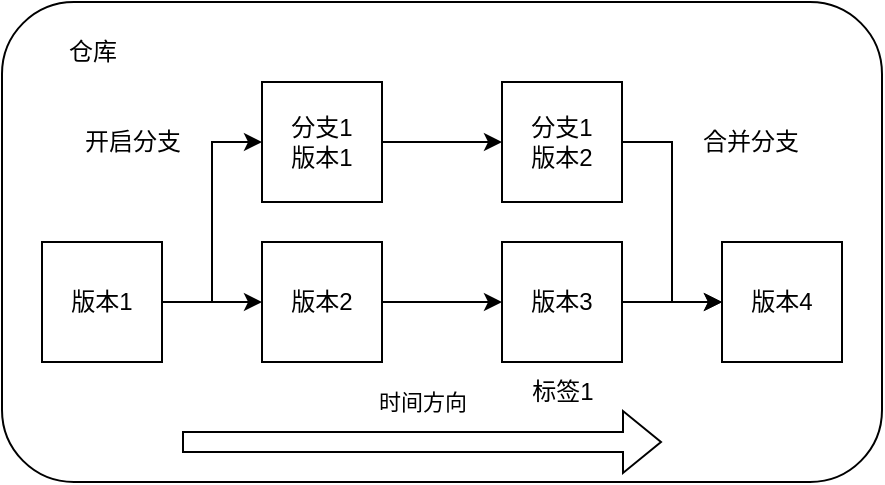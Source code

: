 <mxfile version="26.0.4">
  <diagram name="第 1 页" id="jSspDl1LY-DaXAdOvgR3">
    <mxGraphModel dx="763" dy="683" grid="1" gridSize="10" guides="1" tooltips="1" connect="1" arrows="1" fold="1" page="1" pageScale="1" pageWidth="827" pageHeight="1169" math="0" shadow="0">
      <root>
        <mxCell id="0" />
        <mxCell id="1" parent="0" />
        <mxCell id="X-mg0WTkN1Vw-IoMwRVW-1" value="" style="rounded=1;whiteSpace=wrap;html=1;" vertex="1" parent="1">
          <mxGeometry x="40" y="40" width="440" height="240" as="geometry" />
        </mxCell>
        <mxCell id="X-mg0WTkN1Vw-IoMwRVW-2" value="仓库" style="text;html=1;align=center;verticalAlign=middle;resizable=0;points=[];autosize=1;strokeColor=none;fillColor=none;" vertex="1" parent="1">
          <mxGeometry x="60" y="50" width="50" height="30" as="geometry" />
        </mxCell>
        <mxCell id="X-mg0WTkN1Vw-IoMwRVW-5" value="" style="edgeStyle=orthogonalEdgeStyle;rounded=0;orthogonalLoop=1;jettySize=auto;html=1;" edge="1" parent="1" source="X-mg0WTkN1Vw-IoMwRVW-3" target="X-mg0WTkN1Vw-IoMwRVW-4">
          <mxGeometry relative="1" as="geometry" />
        </mxCell>
        <mxCell id="X-mg0WTkN1Vw-IoMwRVW-13" style="edgeStyle=orthogonalEdgeStyle;rounded=0;orthogonalLoop=1;jettySize=auto;html=1;entryX=0;entryY=0.5;entryDx=0;entryDy=0;" edge="1" parent="1" source="X-mg0WTkN1Vw-IoMwRVW-3" target="X-mg0WTkN1Vw-IoMwRVW-12">
          <mxGeometry relative="1" as="geometry" />
        </mxCell>
        <mxCell id="X-mg0WTkN1Vw-IoMwRVW-3" value="版本1" style="rounded=0;whiteSpace=wrap;html=1;" vertex="1" parent="1">
          <mxGeometry x="60" y="160" width="60" height="60" as="geometry" />
        </mxCell>
        <mxCell id="X-mg0WTkN1Vw-IoMwRVW-11" value="" style="edgeStyle=orthogonalEdgeStyle;rounded=0;orthogonalLoop=1;jettySize=auto;html=1;" edge="1" parent="1" source="X-mg0WTkN1Vw-IoMwRVW-4" target="X-mg0WTkN1Vw-IoMwRVW-10">
          <mxGeometry relative="1" as="geometry" />
        </mxCell>
        <mxCell id="X-mg0WTkN1Vw-IoMwRVW-4" value="版本2" style="rounded=0;whiteSpace=wrap;html=1;" vertex="1" parent="1">
          <mxGeometry x="170" y="160" width="60" height="60" as="geometry" />
        </mxCell>
        <mxCell id="X-mg0WTkN1Vw-IoMwRVW-7" value="" style="shape=flexArrow;endArrow=classic;html=1;rounded=0;" edge="1" parent="1">
          <mxGeometry width="50" height="50" relative="1" as="geometry">
            <mxPoint x="130" y="260" as="sourcePoint" />
            <mxPoint x="370" y="260" as="targetPoint" />
          </mxGeometry>
        </mxCell>
        <mxCell id="X-mg0WTkN1Vw-IoMwRVW-8" value="时间方向" style="edgeLabel;html=1;align=center;verticalAlign=middle;resizable=0;points=[];" vertex="1" connectable="0" parent="X-mg0WTkN1Vw-IoMwRVW-7">
          <mxGeometry x="0.642" y="-2" relative="1" as="geometry">
            <mxPoint x="-77" y="-22" as="offset" />
          </mxGeometry>
        </mxCell>
        <mxCell id="X-mg0WTkN1Vw-IoMwRVW-18" style="edgeStyle=orthogonalEdgeStyle;rounded=0;orthogonalLoop=1;jettySize=auto;html=1;entryX=0;entryY=0.5;entryDx=0;entryDy=0;" edge="1" parent="1" source="X-mg0WTkN1Vw-IoMwRVW-10" target="X-mg0WTkN1Vw-IoMwRVW-17">
          <mxGeometry relative="1" as="geometry" />
        </mxCell>
        <mxCell id="X-mg0WTkN1Vw-IoMwRVW-10" value="版本3" style="rounded=0;whiteSpace=wrap;html=1;" vertex="1" parent="1">
          <mxGeometry x="290" y="160" width="60" height="60" as="geometry" />
        </mxCell>
        <mxCell id="X-mg0WTkN1Vw-IoMwRVW-16" style="edgeStyle=orthogonalEdgeStyle;rounded=0;orthogonalLoop=1;jettySize=auto;html=1;entryX=0;entryY=0.5;entryDx=0;entryDy=0;" edge="1" parent="1" source="X-mg0WTkN1Vw-IoMwRVW-12" target="X-mg0WTkN1Vw-IoMwRVW-15">
          <mxGeometry relative="1" as="geometry" />
        </mxCell>
        <mxCell id="X-mg0WTkN1Vw-IoMwRVW-12" value="分支1&lt;div&gt;版本1&lt;/div&gt;" style="rounded=0;whiteSpace=wrap;html=1;" vertex="1" parent="1">
          <mxGeometry x="170" y="80" width="60" height="60" as="geometry" />
        </mxCell>
        <mxCell id="X-mg0WTkN1Vw-IoMwRVW-14" value="开启分支" style="text;html=1;align=center;verticalAlign=middle;resizable=0;points=[];autosize=1;strokeColor=none;fillColor=none;" vertex="1" parent="1">
          <mxGeometry x="70" y="95" width="70" height="30" as="geometry" />
        </mxCell>
        <mxCell id="X-mg0WTkN1Vw-IoMwRVW-19" style="edgeStyle=orthogonalEdgeStyle;rounded=0;orthogonalLoop=1;jettySize=auto;html=1;entryX=0;entryY=0.5;entryDx=0;entryDy=0;" edge="1" parent="1" source="X-mg0WTkN1Vw-IoMwRVW-15" target="X-mg0WTkN1Vw-IoMwRVW-17">
          <mxGeometry relative="1" as="geometry" />
        </mxCell>
        <mxCell id="X-mg0WTkN1Vw-IoMwRVW-15" value="分支1&lt;div&gt;版本2&lt;/div&gt;" style="rounded=0;whiteSpace=wrap;html=1;" vertex="1" parent="1">
          <mxGeometry x="290" y="80" width="60" height="60" as="geometry" />
        </mxCell>
        <mxCell id="X-mg0WTkN1Vw-IoMwRVW-17" value="版本4" style="rounded=0;whiteSpace=wrap;html=1;" vertex="1" parent="1">
          <mxGeometry x="400" y="160" width="60" height="60" as="geometry" />
        </mxCell>
        <mxCell id="X-mg0WTkN1Vw-IoMwRVW-20" value="合并分支" style="text;html=1;align=center;verticalAlign=middle;resizable=0;points=[];autosize=1;strokeColor=none;fillColor=none;" vertex="1" parent="1">
          <mxGeometry x="379" y="95" width="70" height="30" as="geometry" />
        </mxCell>
        <mxCell id="X-mg0WTkN1Vw-IoMwRVW-21" value="标签1" style="text;html=1;align=center;verticalAlign=middle;resizable=0;points=[];autosize=1;strokeColor=none;fillColor=none;" vertex="1" parent="1">
          <mxGeometry x="295" y="220" width="50" height="30" as="geometry" />
        </mxCell>
      </root>
    </mxGraphModel>
  </diagram>
</mxfile>
